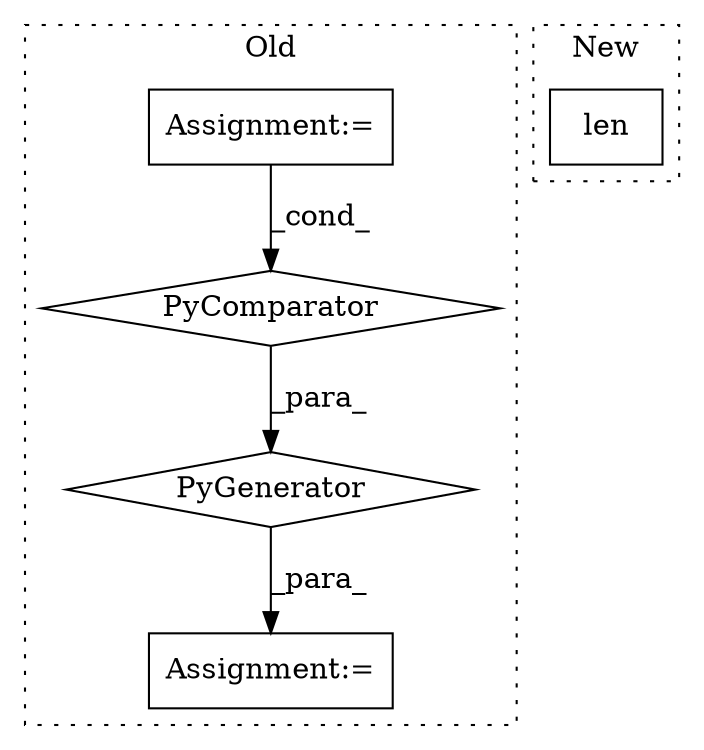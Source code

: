 digraph G {
subgraph cluster0 {
1 [label="PyGenerator" a="107" s="6876" l="108" shape="diamond"];
3 [label="Assignment:=" a="7" s="6951" l="27" shape="box"];
4 [label="PyComparator" a="113" s="6951" l="27" shape="diamond"];
5 [label="Assignment:=" a="7" s="6855" l="1" shape="box"];
label = "Old";
style="dotted";
}
subgraph cluster1 {
2 [label="len" a="32" s="8319,8324" l="4,1" shape="box"];
label = "New";
style="dotted";
}
1 -> 5 [label="_para_"];
3 -> 4 [label="_cond_"];
4 -> 1 [label="_para_"];
}